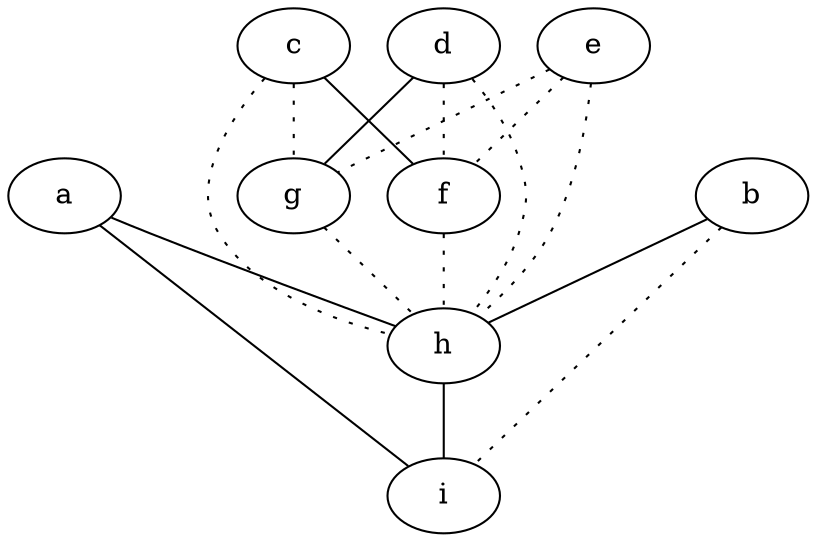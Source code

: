 graph {
a -- h;
a -- i;
b -- h;
b -- i [style=dotted];
c -- f;
c -- g [style=dotted];
c -- h [style=dotted];
d -- f [style=dotted];
d -- g;
d -- h [style=dotted];
e -- f [style=dotted];
e -- g [style=dotted];
e -- h [style=dotted];
f -- h [style=dotted];
g -- h [style=dotted];
h -- i;
}
